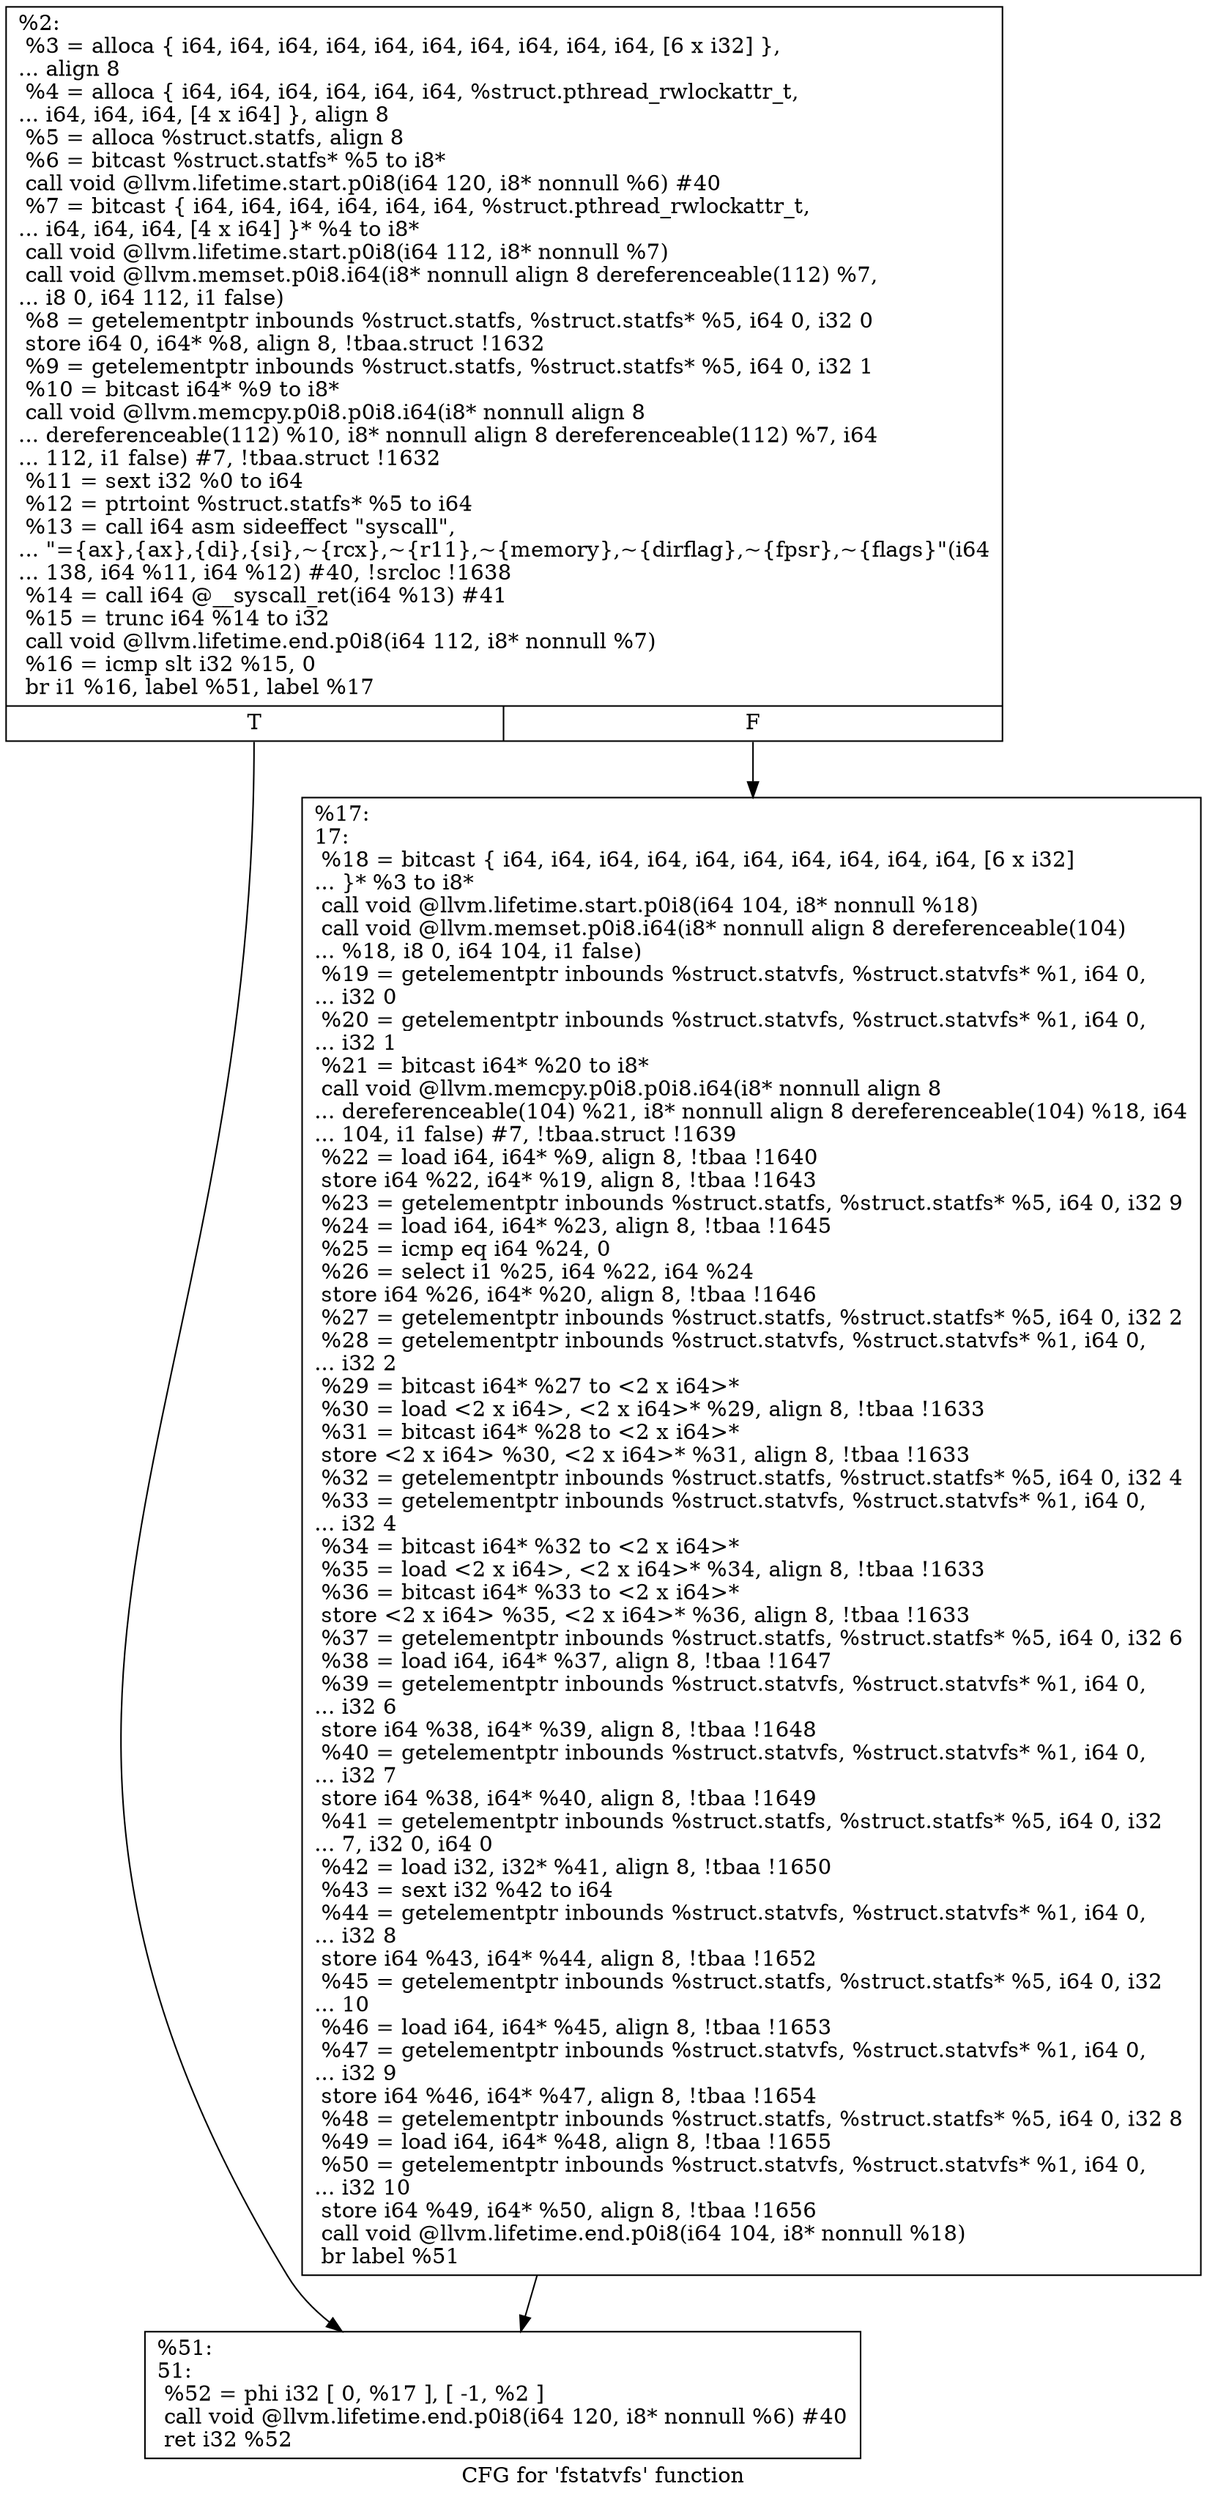 digraph "CFG for 'fstatvfs' function" {
	label="CFG for 'fstatvfs' function";

	Node0x1f6ff60 [shape=record,label="{%2:\l  %3 = alloca \{ i64, i64, i64, i64, i64, i64, i64, i64, i64, i64, [6 x i32] \},\l... align 8\l  %4 = alloca \{ i64, i64, i64, i64, i64, i64, %struct.pthread_rwlockattr_t,\l... i64, i64, i64, [4 x i64] \}, align 8\l  %5 = alloca %struct.statfs, align 8\l  %6 = bitcast %struct.statfs* %5 to i8*\l  call void @llvm.lifetime.start.p0i8(i64 120, i8* nonnull %6) #40\l  %7 = bitcast \{ i64, i64, i64, i64, i64, i64, %struct.pthread_rwlockattr_t,\l... i64, i64, i64, [4 x i64] \}* %4 to i8*\l  call void @llvm.lifetime.start.p0i8(i64 112, i8* nonnull %7)\l  call void @llvm.memset.p0i8.i64(i8* nonnull align 8 dereferenceable(112) %7,\l... i8 0, i64 112, i1 false)\l  %8 = getelementptr inbounds %struct.statfs, %struct.statfs* %5, i64 0, i32 0\l  store i64 0, i64* %8, align 8, !tbaa.struct !1632\l  %9 = getelementptr inbounds %struct.statfs, %struct.statfs* %5, i64 0, i32 1\l  %10 = bitcast i64* %9 to i8*\l  call void @llvm.memcpy.p0i8.p0i8.i64(i8* nonnull align 8\l... dereferenceable(112) %10, i8* nonnull align 8 dereferenceable(112) %7, i64\l... 112, i1 false) #7, !tbaa.struct !1632\l  %11 = sext i32 %0 to i64\l  %12 = ptrtoint %struct.statfs* %5 to i64\l  %13 = call i64 asm sideeffect \"syscall\",\l... \"=\{ax\},\{ax\},\{di\},\{si\},~\{rcx\},~\{r11\},~\{memory\},~\{dirflag\},~\{fpsr\},~\{flags\}\"(i64\l... 138, i64 %11, i64 %12) #40, !srcloc !1638\l  %14 = call i64 @__syscall_ret(i64 %13) #41\l  %15 = trunc i64 %14 to i32\l  call void @llvm.lifetime.end.p0i8(i64 112, i8* nonnull %7)\l  %16 = icmp slt i32 %15, 0\l  br i1 %16, label %51, label %17\l|{<s0>T|<s1>F}}"];
	Node0x1f6ff60:s0 -> Node0x1f70060;
	Node0x1f6ff60:s1 -> Node0x1f70010;
	Node0x1f70010 [shape=record,label="{%17:\l17:                                               \l  %18 = bitcast \{ i64, i64, i64, i64, i64, i64, i64, i64, i64, i64, [6 x i32]\l... \}* %3 to i8*\l  call void @llvm.lifetime.start.p0i8(i64 104, i8* nonnull %18)\l  call void @llvm.memset.p0i8.i64(i8* nonnull align 8 dereferenceable(104)\l... %18, i8 0, i64 104, i1 false)\l  %19 = getelementptr inbounds %struct.statvfs, %struct.statvfs* %1, i64 0,\l... i32 0\l  %20 = getelementptr inbounds %struct.statvfs, %struct.statvfs* %1, i64 0,\l... i32 1\l  %21 = bitcast i64* %20 to i8*\l  call void @llvm.memcpy.p0i8.p0i8.i64(i8* nonnull align 8\l... dereferenceable(104) %21, i8* nonnull align 8 dereferenceable(104) %18, i64\l... 104, i1 false) #7, !tbaa.struct !1639\l  %22 = load i64, i64* %9, align 8, !tbaa !1640\l  store i64 %22, i64* %19, align 8, !tbaa !1643\l  %23 = getelementptr inbounds %struct.statfs, %struct.statfs* %5, i64 0, i32 9\l  %24 = load i64, i64* %23, align 8, !tbaa !1645\l  %25 = icmp eq i64 %24, 0\l  %26 = select i1 %25, i64 %22, i64 %24\l  store i64 %26, i64* %20, align 8, !tbaa !1646\l  %27 = getelementptr inbounds %struct.statfs, %struct.statfs* %5, i64 0, i32 2\l  %28 = getelementptr inbounds %struct.statvfs, %struct.statvfs* %1, i64 0,\l... i32 2\l  %29 = bitcast i64* %27 to \<2 x i64\>*\l  %30 = load \<2 x i64\>, \<2 x i64\>* %29, align 8, !tbaa !1633\l  %31 = bitcast i64* %28 to \<2 x i64\>*\l  store \<2 x i64\> %30, \<2 x i64\>* %31, align 8, !tbaa !1633\l  %32 = getelementptr inbounds %struct.statfs, %struct.statfs* %5, i64 0, i32 4\l  %33 = getelementptr inbounds %struct.statvfs, %struct.statvfs* %1, i64 0,\l... i32 4\l  %34 = bitcast i64* %32 to \<2 x i64\>*\l  %35 = load \<2 x i64\>, \<2 x i64\>* %34, align 8, !tbaa !1633\l  %36 = bitcast i64* %33 to \<2 x i64\>*\l  store \<2 x i64\> %35, \<2 x i64\>* %36, align 8, !tbaa !1633\l  %37 = getelementptr inbounds %struct.statfs, %struct.statfs* %5, i64 0, i32 6\l  %38 = load i64, i64* %37, align 8, !tbaa !1647\l  %39 = getelementptr inbounds %struct.statvfs, %struct.statvfs* %1, i64 0,\l... i32 6\l  store i64 %38, i64* %39, align 8, !tbaa !1648\l  %40 = getelementptr inbounds %struct.statvfs, %struct.statvfs* %1, i64 0,\l... i32 7\l  store i64 %38, i64* %40, align 8, !tbaa !1649\l  %41 = getelementptr inbounds %struct.statfs, %struct.statfs* %5, i64 0, i32\l... 7, i32 0, i64 0\l  %42 = load i32, i32* %41, align 8, !tbaa !1650\l  %43 = sext i32 %42 to i64\l  %44 = getelementptr inbounds %struct.statvfs, %struct.statvfs* %1, i64 0,\l... i32 8\l  store i64 %43, i64* %44, align 8, !tbaa !1652\l  %45 = getelementptr inbounds %struct.statfs, %struct.statfs* %5, i64 0, i32\l... 10\l  %46 = load i64, i64* %45, align 8, !tbaa !1653\l  %47 = getelementptr inbounds %struct.statvfs, %struct.statvfs* %1, i64 0,\l... i32 9\l  store i64 %46, i64* %47, align 8, !tbaa !1654\l  %48 = getelementptr inbounds %struct.statfs, %struct.statfs* %5, i64 0, i32 8\l  %49 = load i64, i64* %48, align 8, !tbaa !1655\l  %50 = getelementptr inbounds %struct.statvfs, %struct.statvfs* %1, i64 0,\l... i32 10\l  store i64 %49, i64* %50, align 8, !tbaa !1656\l  call void @llvm.lifetime.end.p0i8(i64 104, i8* nonnull %18)\l  br label %51\l}"];
	Node0x1f70010 -> Node0x1f70060;
	Node0x1f70060 [shape=record,label="{%51:\l51:                                               \l  %52 = phi i32 [ 0, %17 ], [ -1, %2 ]\l  call void @llvm.lifetime.end.p0i8(i64 120, i8* nonnull %6) #40\l  ret i32 %52\l}"];
}
